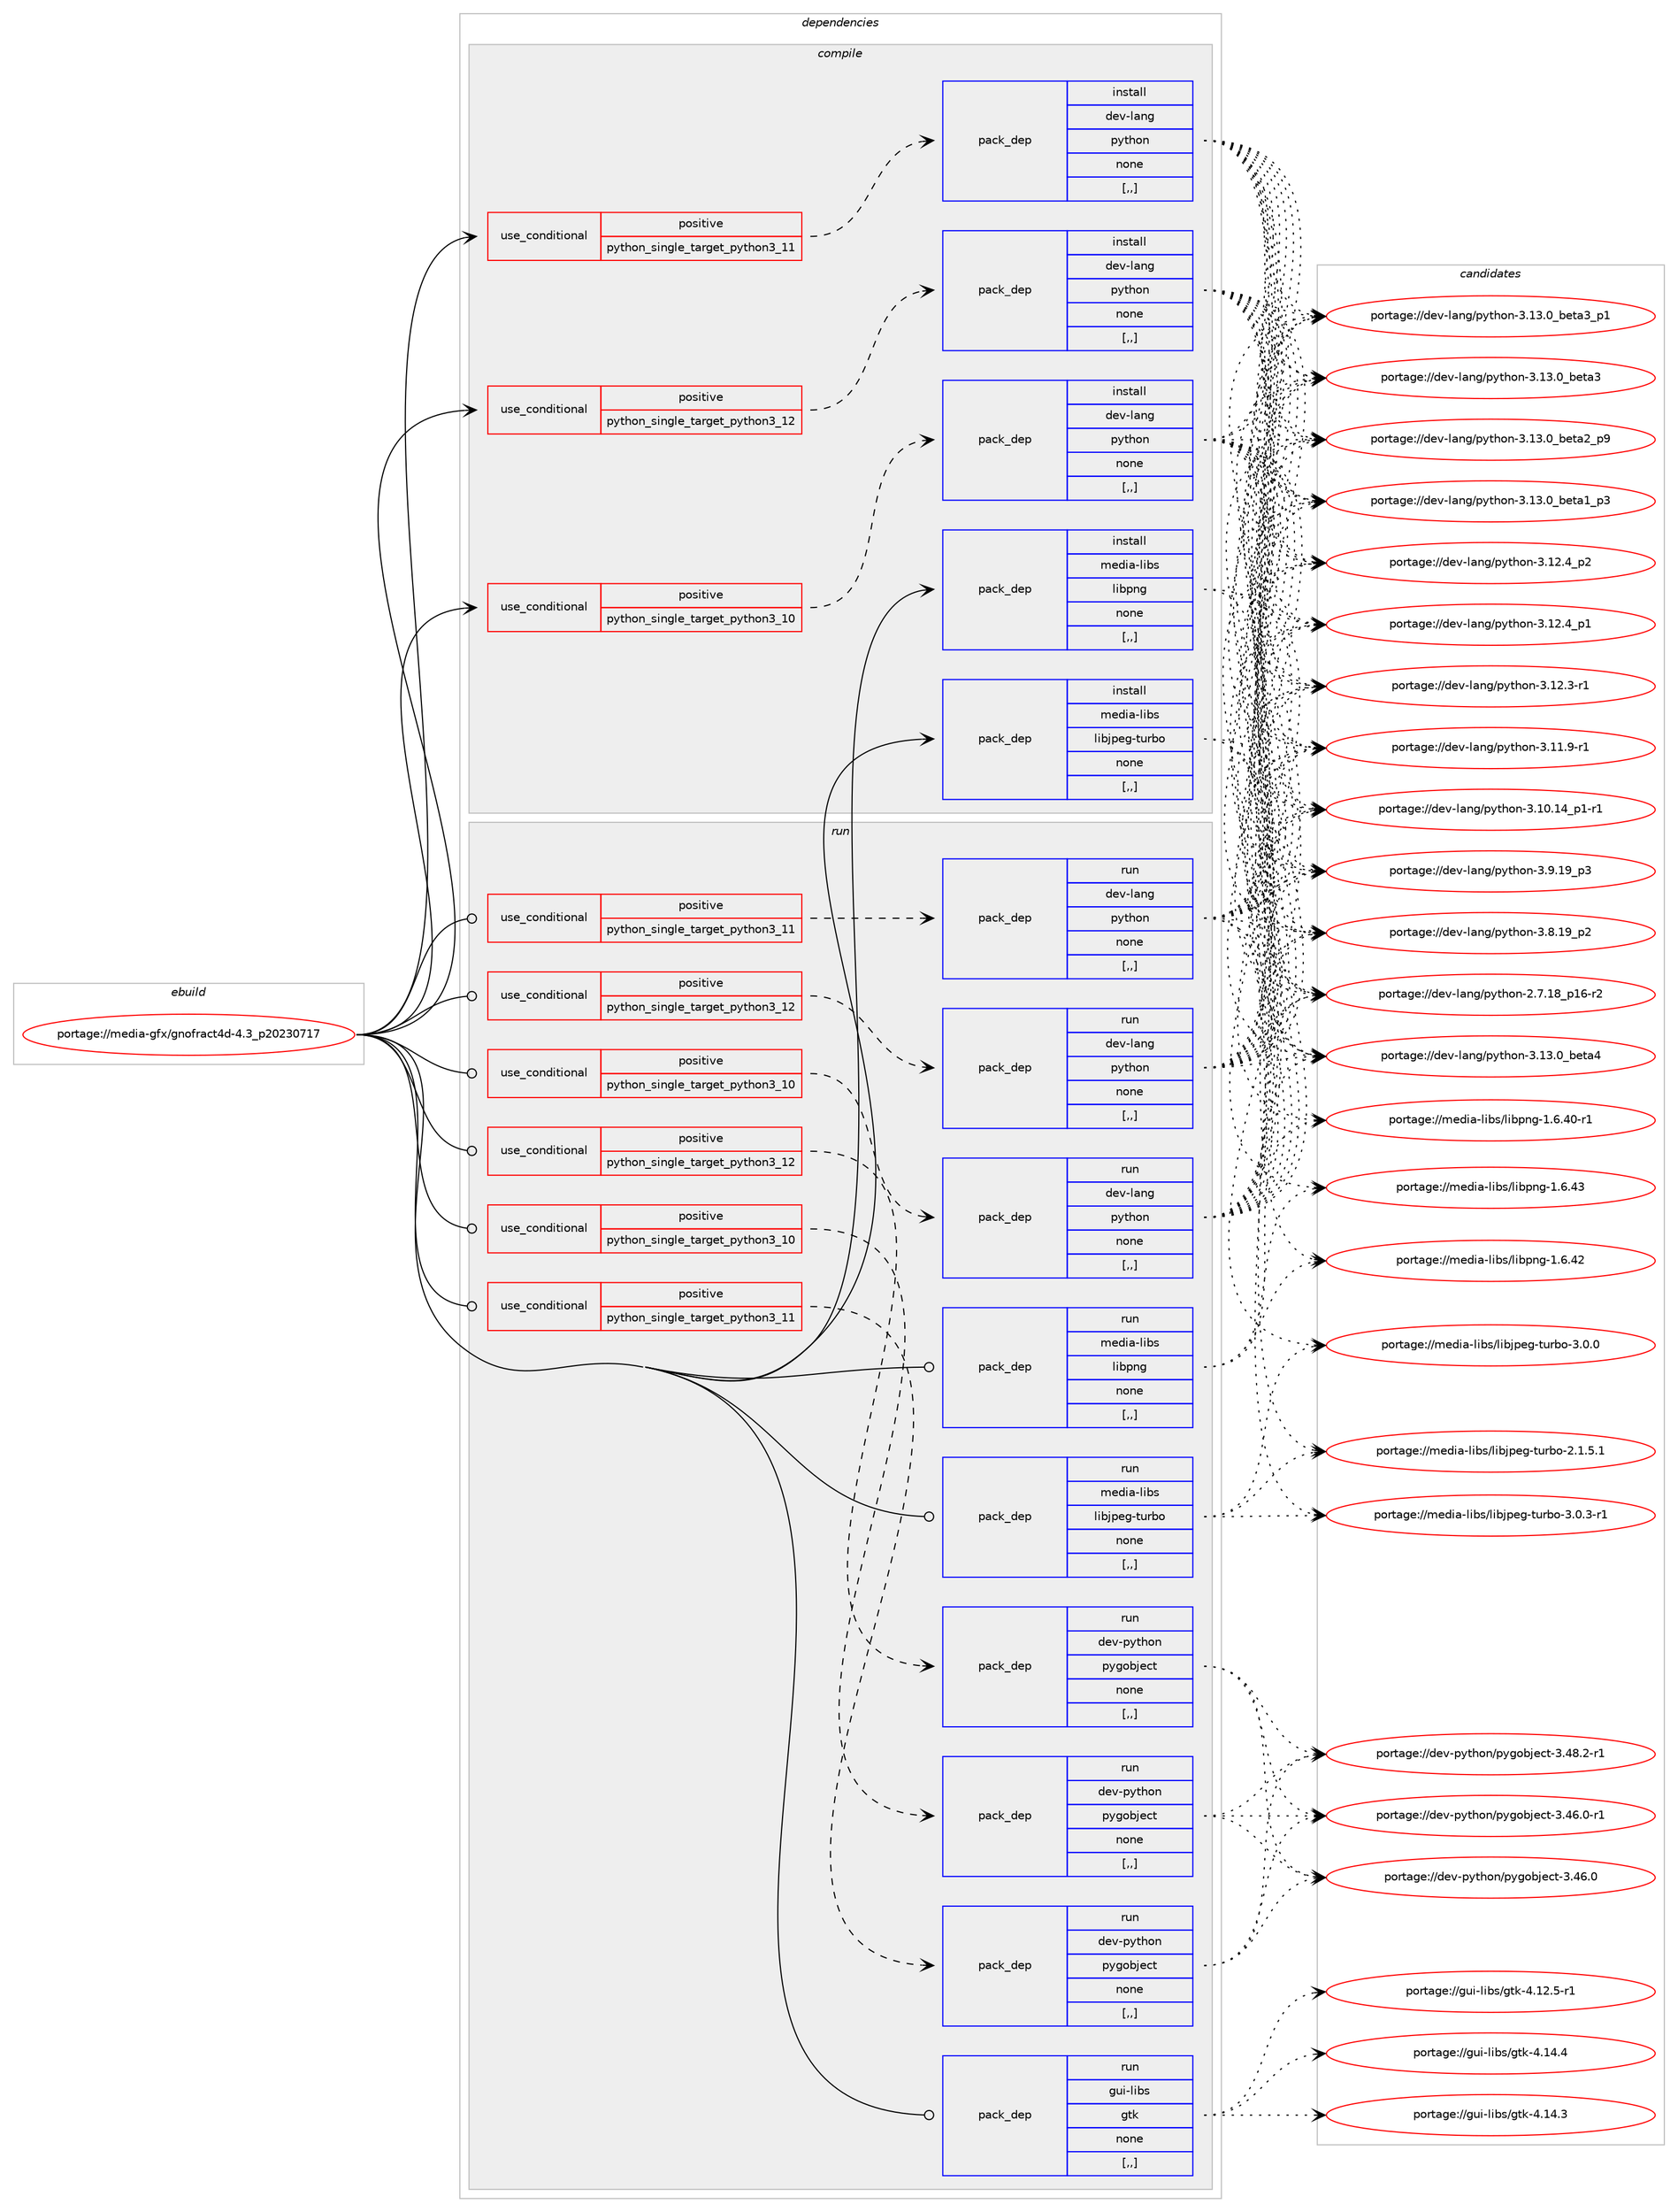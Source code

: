 digraph prolog {

# *************
# Graph options
# *************

newrank=true;
concentrate=true;
compound=true;
graph [rankdir=LR,fontname=Helvetica,fontsize=10,ranksep=1.5];#, ranksep=2.5, nodesep=0.2];
edge  [arrowhead=vee];
node  [fontname=Helvetica,fontsize=10];

# **********
# The ebuild
# **********

subgraph cluster_leftcol {
color=gray;
label=<<i>ebuild</i>>;
id [label="portage://media-gfx/gnofract4d-4.3_p20230717", color=red, width=4, href="../media-gfx/gnofract4d-4.3_p20230717.svg"];
}

# ****************
# The dependencies
# ****************

subgraph cluster_midcol {
color=gray;
label=<<i>dependencies</i>>;
subgraph cluster_compile {
fillcolor="#eeeeee";
style=filled;
label=<<i>compile</i>>;
subgraph cond72795 {
dependency289018 [label=<<TABLE BORDER="0" CELLBORDER="1" CELLSPACING="0" CELLPADDING="4"><TR><TD ROWSPAN="3" CELLPADDING="10">use_conditional</TD></TR><TR><TD>positive</TD></TR><TR><TD>python_single_target_python3_10</TD></TR></TABLE>>, shape=none, color=red];
subgraph pack213891 {
dependency289019 [label=<<TABLE BORDER="0" CELLBORDER="1" CELLSPACING="0" CELLPADDING="4" WIDTH="220"><TR><TD ROWSPAN="6" CELLPADDING="30">pack_dep</TD></TR><TR><TD WIDTH="110">install</TD></TR><TR><TD>dev-lang</TD></TR><TR><TD>python</TD></TR><TR><TD>none</TD></TR><TR><TD>[,,]</TD></TR></TABLE>>, shape=none, color=blue];
}
dependency289018:e -> dependency289019:w [weight=20,style="dashed",arrowhead="vee"];
}
id:e -> dependency289018:w [weight=20,style="solid",arrowhead="vee"];
subgraph cond72796 {
dependency289020 [label=<<TABLE BORDER="0" CELLBORDER="1" CELLSPACING="0" CELLPADDING="4"><TR><TD ROWSPAN="3" CELLPADDING="10">use_conditional</TD></TR><TR><TD>positive</TD></TR><TR><TD>python_single_target_python3_11</TD></TR></TABLE>>, shape=none, color=red];
subgraph pack213892 {
dependency289021 [label=<<TABLE BORDER="0" CELLBORDER="1" CELLSPACING="0" CELLPADDING="4" WIDTH="220"><TR><TD ROWSPAN="6" CELLPADDING="30">pack_dep</TD></TR><TR><TD WIDTH="110">install</TD></TR><TR><TD>dev-lang</TD></TR><TR><TD>python</TD></TR><TR><TD>none</TD></TR><TR><TD>[,,]</TD></TR></TABLE>>, shape=none, color=blue];
}
dependency289020:e -> dependency289021:w [weight=20,style="dashed",arrowhead="vee"];
}
id:e -> dependency289020:w [weight=20,style="solid",arrowhead="vee"];
subgraph cond72797 {
dependency289022 [label=<<TABLE BORDER="0" CELLBORDER="1" CELLSPACING="0" CELLPADDING="4"><TR><TD ROWSPAN="3" CELLPADDING="10">use_conditional</TD></TR><TR><TD>positive</TD></TR><TR><TD>python_single_target_python3_12</TD></TR></TABLE>>, shape=none, color=red];
subgraph pack213893 {
dependency289023 [label=<<TABLE BORDER="0" CELLBORDER="1" CELLSPACING="0" CELLPADDING="4" WIDTH="220"><TR><TD ROWSPAN="6" CELLPADDING="30">pack_dep</TD></TR><TR><TD WIDTH="110">install</TD></TR><TR><TD>dev-lang</TD></TR><TR><TD>python</TD></TR><TR><TD>none</TD></TR><TR><TD>[,,]</TD></TR></TABLE>>, shape=none, color=blue];
}
dependency289022:e -> dependency289023:w [weight=20,style="dashed",arrowhead="vee"];
}
id:e -> dependency289022:w [weight=20,style="solid",arrowhead="vee"];
subgraph pack213894 {
dependency289024 [label=<<TABLE BORDER="0" CELLBORDER="1" CELLSPACING="0" CELLPADDING="4" WIDTH="220"><TR><TD ROWSPAN="6" CELLPADDING="30">pack_dep</TD></TR><TR><TD WIDTH="110">install</TD></TR><TR><TD>media-libs</TD></TR><TR><TD>libjpeg-turbo</TD></TR><TR><TD>none</TD></TR><TR><TD>[,,]</TD></TR></TABLE>>, shape=none, color=blue];
}
id:e -> dependency289024:w [weight=20,style="solid",arrowhead="vee"];
subgraph pack213895 {
dependency289025 [label=<<TABLE BORDER="0" CELLBORDER="1" CELLSPACING="0" CELLPADDING="4" WIDTH="220"><TR><TD ROWSPAN="6" CELLPADDING="30">pack_dep</TD></TR><TR><TD WIDTH="110">install</TD></TR><TR><TD>media-libs</TD></TR><TR><TD>libpng</TD></TR><TR><TD>none</TD></TR><TR><TD>[,,]</TD></TR></TABLE>>, shape=none, color=blue];
}
id:e -> dependency289025:w [weight=20,style="solid",arrowhead="vee"];
}
subgraph cluster_compileandrun {
fillcolor="#eeeeee";
style=filled;
label=<<i>compile and run</i>>;
}
subgraph cluster_run {
fillcolor="#eeeeee";
style=filled;
label=<<i>run</i>>;
subgraph cond72798 {
dependency289026 [label=<<TABLE BORDER="0" CELLBORDER="1" CELLSPACING="0" CELLPADDING="4"><TR><TD ROWSPAN="3" CELLPADDING="10">use_conditional</TD></TR><TR><TD>positive</TD></TR><TR><TD>python_single_target_python3_10</TD></TR></TABLE>>, shape=none, color=red];
subgraph pack213896 {
dependency289027 [label=<<TABLE BORDER="0" CELLBORDER="1" CELLSPACING="0" CELLPADDING="4" WIDTH="220"><TR><TD ROWSPAN="6" CELLPADDING="30">pack_dep</TD></TR><TR><TD WIDTH="110">run</TD></TR><TR><TD>dev-lang</TD></TR><TR><TD>python</TD></TR><TR><TD>none</TD></TR><TR><TD>[,,]</TD></TR></TABLE>>, shape=none, color=blue];
}
dependency289026:e -> dependency289027:w [weight=20,style="dashed",arrowhead="vee"];
}
id:e -> dependency289026:w [weight=20,style="solid",arrowhead="odot"];
subgraph cond72799 {
dependency289028 [label=<<TABLE BORDER="0" CELLBORDER="1" CELLSPACING="0" CELLPADDING="4"><TR><TD ROWSPAN="3" CELLPADDING="10">use_conditional</TD></TR><TR><TD>positive</TD></TR><TR><TD>python_single_target_python3_10</TD></TR></TABLE>>, shape=none, color=red];
subgraph pack213897 {
dependency289029 [label=<<TABLE BORDER="0" CELLBORDER="1" CELLSPACING="0" CELLPADDING="4" WIDTH="220"><TR><TD ROWSPAN="6" CELLPADDING="30">pack_dep</TD></TR><TR><TD WIDTH="110">run</TD></TR><TR><TD>dev-python</TD></TR><TR><TD>pygobject</TD></TR><TR><TD>none</TD></TR><TR><TD>[,,]</TD></TR></TABLE>>, shape=none, color=blue];
}
dependency289028:e -> dependency289029:w [weight=20,style="dashed",arrowhead="vee"];
}
id:e -> dependency289028:w [weight=20,style="solid",arrowhead="odot"];
subgraph cond72800 {
dependency289030 [label=<<TABLE BORDER="0" CELLBORDER="1" CELLSPACING="0" CELLPADDING="4"><TR><TD ROWSPAN="3" CELLPADDING="10">use_conditional</TD></TR><TR><TD>positive</TD></TR><TR><TD>python_single_target_python3_11</TD></TR></TABLE>>, shape=none, color=red];
subgraph pack213898 {
dependency289031 [label=<<TABLE BORDER="0" CELLBORDER="1" CELLSPACING="0" CELLPADDING="4" WIDTH="220"><TR><TD ROWSPAN="6" CELLPADDING="30">pack_dep</TD></TR><TR><TD WIDTH="110">run</TD></TR><TR><TD>dev-lang</TD></TR><TR><TD>python</TD></TR><TR><TD>none</TD></TR><TR><TD>[,,]</TD></TR></TABLE>>, shape=none, color=blue];
}
dependency289030:e -> dependency289031:w [weight=20,style="dashed",arrowhead="vee"];
}
id:e -> dependency289030:w [weight=20,style="solid",arrowhead="odot"];
subgraph cond72801 {
dependency289032 [label=<<TABLE BORDER="0" CELLBORDER="1" CELLSPACING="0" CELLPADDING="4"><TR><TD ROWSPAN="3" CELLPADDING="10">use_conditional</TD></TR><TR><TD>positive</TD></TR><TR><TD>python_single_target_python3_11</TD></TR></TABLE>>, shape=none, color=red];
subgraph pack213899 {
dependency289033 [label=<<TABLE BORDER="0" CELLBORDER="1" CELLSPACING="0" CELLPADDING="4" WIDTH="220"><TR><TD ROWSPAN="6" CELLPADDING="30">pack_dep</TD></TR><TR><TD WIDTH="110">run</TD></TR><TR><TD>dev-python</TD></TR><TR><TD>pygobject</TD></TR><TR><TD>none</TD></TR><TR><TD>[,,]</TD></TR></TABLE>>, shape=none, color=blue];
}
dependency289032:e -> dependency289033:w [weight=20,style="dashed",arrowhead="vee"];
}
id:e -> dependency289032:w [weight=20,style="solid",arrowhead="odot"];
subgraph cond72802 {
dependency289034 [label=<<TABLE BORDER="0" CELLBORDER="1" CELLSPACING="0" CELLPADDING="4"><TR><TD ROWSPAN="3" CELLPADDING="10">use_conditional</TD></TR><TR><TD>positive</TD></TR><TR><TD>python_single_target_python3_12</TD></TR></TABLE>>, shape=none, color=red];
subgraph pack213900 {
dependency289035 [label=<<TABLE BORDER="0" CELLBORDER="1" CELLSPACING="0" CELLPADDING="4" WIDTH="220"><TR><TD ROWSPAN="6" CELLPADDING="30">pack_dep</TD></TR><TR><TD WIDTH="110">run</TD></TR><TR><TD>dev-lang</TD></TR><TR><TD>python</TD></TR><TR><TD>none</TD></TR><TR><TD>[,,]</TD></TR></TABLE>>, shape=none, color=blue];
}
dependency289034:e -> dependency289035:w [weight=20,style="dashed",arrowhead="vee"];
}
id:e -> dependency289034:w [weight=20,style="solid",arrowhead="odot"];
subgraph cond72803 {
dependency289036 [label=<<TABLE BORDER="0" CELLBORDER="1" CELLSPACING="0" CELLPADDING="4"><TR><TD ROWSPAN="3" CELLPADDING="10">use_conditional</TD></TR><TR><TD>positive</TD></TR><TR><TD>python_single_target_python3_12</TD></TR></TABLE>>, shape=none, color=red];
subgraph pack213901 {
dependency289037 [label=<<TABLE BORDER="0" CELLBORDER="1" CELLSPACING="0" CELLPADDING="4" WIDTH="220"><TR><TD ROWSPAN="6" CELLPADDING="30">pack_dep</TD></TR><TR><TD WIDTH="110">run</TD></TR><TR><TD>dev-python</TD></TR><TR><TD>pygobject</TD></TR><TR><TD>none</TD></TR><TR><TD>[,,]</TD></TR></TABLE>>, shape=none, color=blue];
}
dependency289036:e -> dependency289037:w [weight=20,style="dashed",arrowhead="vee"];
}
id:e -> dependency289036:w [weight=20,style="solid",arrowhead="odot"];
subgraph pack213902 {
dependency289038 [label=<<TABLE BORDER="0" CELLBORDER="1" CELLSPACING="0" CELLPADDING="4" WIDTH="220"><TR><TD ROWSPAN="6" CELLPADDING="30">pack_dep</TD></TR><TR><TD WIDTH="110">run</TD></TR><TR><TD>gui-libs</TD></TR><TR><TD>gtk</TD></TR><TR><TD>none</TD></TR><TR><TD>[,,]</TD></TR></TABLE>>, shape=none, color=blue];
}
id:e -> dependency289038:w [weight=20,style="solid",arrowhead="odot"];
subgraph pack213903 {
dependency289039 [label=<<TABLE BORDER="0" CELLBORDER="1" CELLSPACING="0" CELLPADDING="4" WIDTH="220"><TR><TD ROWSPAN="6" CELLPADDING="30">pack_dep</TD></TR><TR><TD WIDTH="110">run</TD></TR><TR><TD>media-libs</TD></TR><TR><TD>libjpeg-turbo</TD></TR><TR><TD>none</TD></TR><TR><TD>[,,]</TD></TR></TABLE>>, shape=none, color=blue];
}
id:e -> dependency289039:w [weight=20,style="solid",arrowhead="odot"];
subgraph pack213904 {
dependency289040 [label=<<TABLE BORDER="0" CELLBORDER="1" CELLSPACING="0" CELLPADDING="4" WIDTH="220"><TR><TD ROWSPAN="6" CELLPADDING="30">pack_dep</TD></TR><TR><TD WIDTH="110">run</TD></TR><TR><TD>media-libs</TD></TR><TR><TD>libpng</TD></TR><TR><TD>none</TD></TR><TR><TD>[,,]</TD></TR></TABLE>>, shape=none, color=blue];
}
id:e -> dependency289040:w [weight=20,style="solid",arrowhead="odot"];
}
}

# **************
# The candidates
# **************

subgraph cluster_choices {
rank=same;
color=gray;
label=<<i>candidates</i>>;

subgraph choice213891 {
color=black;
nodesep=1;
choice1001011184510897110103471121211161041111104551464951464895981011169752 [label="portage://dev-lang/python-3.13.0_beta4", color=red, width=4,href="../dev-lang/python-3.13.0_beta4.svg"];
choice10010111845108971101034711212111610411111045514649514648959810111697519511249 [label="portage://dev-lang/python-3.13.0_beta3_p1", color=red, width=4,href="../dev-lang/python-3.13.0_beta3_p1.svg"];
choice1001011184510897110103471121211161041111104551464951464895981011169751 [label="portage://dev-lang/python-3.13.0_beta3", color=red, width=4,href="../dev-lang/python-3.13.0_beta3.svg"];
choice10010111845108971101034711212111610411111045514649514648959810111697509511257 [label="portage://dev-lang/python-3.13.0_beta2_p9", color=red, width=4,href="../dev-lang/python-3.13.0_beta2_p9.svg"];
choice10010111845108971101034711212111610411111045514649514648959810111697499511251 [label="portage://dev-lang/python-3.13.0_beta1_p3", color=red, width=4,href="../dev-lang/python-3.13.0_beta1_p3.svg"];
choice100101118451089711010347112121116104111110455146495046529511250 [label="portage://dev-lang/python-3.12.4_p2", color=red, width=4,href="../dev-lang/python-3.12.4_p2.svg"];
choice100101118451089711010347112121116104111110455146495046529511249 [label="portage://dev-lang/python-3.12.4_p1", color=red, width=4,href="../dev-lang/python-3.12.4_p1.svg"];
choice100101118451089711010347112121116104111110455146495046514511449 [label="portage://dev-lang/python-3.12.3-r1", color=red, width=4,href="../dev-lang/python-3.12.3-r1.svg"];
choice100101118451089711010347112121116104111110455146494946574511449 [label="portage://dev-lang/python-3.11.9-r1", color=red, width=4,href="../dev-lang/python-3.11.9-r1.svg"];
choice100101118451089711010347112121116104111110455146494846495295112494511449 [label="portage://dev-lang/python-3.10.14_p1-r1", color=red, width=4,href="../dev-lang/python-3.10.14_p1-r1.svg"];
choice100101118451089711010347112121116104111110455146574649579511251 [label="portage://dev-lang/python-3.9.19_p3", color=red, width=4,href="../dev-lang/python-3.9.19_p3.svg"];
choice100101118451089711010347112121116104111110455146564649579511250 [label="portage://dev-lang/python-3.8.19_p2", color=red, width=4,href="../dev-lang/python-3.8.19_p2.svg"];
choice100101118451089711010347112121116104111110455046554649569511249544511450 [label="portage://dev-lang/python-2.7.18_p16-r2", color=red, width=4,href="../dev-lang/python-2.7.18_p16-r2.svg"];
dependency289019:e -> choice1001011184510897110103471121211161041111104551464951464895981011169752:w [style=dotted,weight="100"];
dependency289019:e -> choice10010111845108971101034711212111610411111045514649514648959810111697519511249:w [style=dotted,weight="100"];
dependency289019:e -> choice1001011184510897110103471121211161041111104551464951464895981011169751:w [style=dotted,weight="100"];
dependency289019:e -> choice10010111845108971101034711212111610411111045514649514648959810111697509511257:w [style=dotted,weight="100"];
dependency289019:e -> choice10010111845108971101034711212111610411111045514649514648959810111697499511251:w [style=dotted,weight="100"];
dependency289019:e -> choice100101118451089711010347112121116104111110455146495046529511250:w [style=dotted,weight="100"];
dependency289019:e -> choice100101118451089711010347112121116104111110455146495046529511249:w [style=dotted,weight="100"];
dependency289019:e -> choice100101118451089711010347112121116104111110455146495046514511449:w [style=dotted,weight="100"];
dependency289019:e -> choice100101118451089711010347112121116104111110455146494946574511449:w [style=dotted,weight="100"];
dependency289019:e -> choice100101118451089711010347112121116104111110455146494846495295112494511449:w [style=dotted,weight="100"];
dependency289019:e -> choice100101118451089711010347112121116104111110455146574649579511251:w [style=dotted,weight="100"];
dependency289019:e -> choice100101118451089711010347112121116104111110455146564649579511250:w [style=dotted,weight="100"];
dependency289019:e -> choice100101118451089711010347112121116104111110455046554649569511249544511450:w [style=dotted,weight="100"];
}
subgraph choice213892 {
color=black;
nodesep=1;
choice1001011184510897110103471121211161041111104551464951464895981011169752 [label="portage://dev-lang/python-3.13.0_beta4", color=red, width=4,href="../dev-lang/python-3.13.0_beta4.svg"];
choice10010111845108971101034711212111610411111045514649514648959810111697519511249 [label="portage://dev-lang/python-3.13.0_beta3_p1", color=red, width=4,href="../dev-lang/python-3.13.0_beta3_p1.svg"];
choice1001011184510897110103471121211161041111104551464951464895981011169751 [label="portage://dev-lang/python-3.13.0_beta3", color=red, width=4,href="../dev-lang/python-3.13.0_beta3.svg"];
choice10010111845108971101034711212111610411111045514649514648959810111697509511257 [label="portage://dev-lang/python-3.13.0_beta2_p9", color=red, width=4,href="../dev-lang/python-3.13.0_beta2_p9.svg"];
choice10010111845108971101034711212111610411111045514649514648959810111697499511251 [label="portage://dev-lang/python-3.13.0_beta1_p3", color=red, width=4,href="../dev-lang/python-3.13.0_beta1_p3.svg"];
choice100101118451089711010347112121116104111110455146495046529511250 [label="portage://dev-lang/python-3.12.4_p2", color=red, width=4,href="../dev-lang/python-3.12.4_p2.svg"];
choice100101118451089711010347112121116104111110455146495046529511249 [label="portage://dev-lang/python-3.12.4_p1", color=red, width=4,href="../dev-lang/python-3.12.4_p1.svg"];
choice100101118451089711010347112121116104111110455146495046514511449 [label="portage://dev-lang/python-3.12.3-r1", color=red, width=4,href="../dev-lang/python-3.12.3-r1.svg"];
choice100101118451089711010347112121116104111110455146494946574511449 [label="portage://dev-lang/python-3.11.9-r1", color=red, width=4,href="../dev-lang/python-3.11.9-r1.svg"];
choice100101118451089711010347112121116104111110455146494846495295112494511449 [label="portage://dev-lang/python-3.10.14_p1-r1", color=red, width=4,href="../dev-lang/python-3.10.14_p1-r1.svg"];
choice100101118451089711010347112121116104111110455146574649579511251 [label="portage://dev-lang/python-3.9.19_p3", color=red, width=4,href="../dev-lang/python-3.9.19_p3.svg"];
choice100101118451089711010347112121116104111110455146564649579511250 [label="portage://dev-lang/python-3.8.19_p2", color=red, width=4,href="../dev-lang/python-3.8.19_p2.svg"];
choice100101118451089711010347112121116104111110455046554649569511249544511450 [label="portage://dev-lang/python-2.7.18_p16-r2", color=red, width=4,href="../dev-lang/python-2.7.18_p16-r2.svg"];
dependency289021:e -> choice1001011184510897110103471121211161041111104551464951464895981011169752:w [style=dotted,weight="100"];
dependency289021:e -> choice10010111845108971101034711212111610411111045514649514648959810111697519511249:w [style=dotted,weight="100"];
dependency289021:e -> choice1001011184510897110103471121211161041111104551464951464895981011169751:w [style=dotted,weight="100"];
dependency289021:e -> choice10010111845108971101034711212111610411111045514649514648959810111697509511257:w [style=dotted,weight="100"];
dependency289021:e -> choice10010111845108971101034711212111610411111045514649514648959810111697499511251:w [style=dotted,weight="100"];
dependency289021:e -> choice100101118451089711010347112121116104111110455146495046529511250:w [style=dotted,weight="100"];
dependency289021:e -> choice100101118451089711010347112121116104111110455146495046529511249:w [style=dotted,weight="100"];
dependency289021:e -> choice100101118451089711010347112121116104111110455146495046514511449:w [style=dotted,weight="100"];
dependency289021:e -> choice100101118451089711010347112121116104111110455146494946574511449:w [style=dotted,weight="100"];
dependency289021:e -> choice100101118451089711010347112121116104111110455146494846495295112494511449:w [style=dotted,weight="100"];
dependency289021:e -> choice100101118451089711010347112121116104111110455146574649579511251:w [style=dotted,weight="100"];
dependency289021:e -> choice100101118451089711010347112121116104111110455146564649579511250:w [style=dotted,weight="100"];
dependency289021:e -> choice100101118451089711010347112121116104111110455046554649569511249544511450:w [style=dotted,weight="100"];
}
subgraph choice213893 {
color=black;
nodesep=1;
choice1001011184510897110103471121211161041111104551464951464895981011169752 [label="portage://dev-lang/python-3.13.0_beta4", color=red, width=4,href="../dev-lang/python-3.13.0_beta4.svg"];
choice10010111845108971101034711212111610411111045514649514648959810111697519511249 [label="portage://dev-lang/python-3.13.0_beta3_p1", color=red, width=4,href="../dev-lang/python-3.13.0_beta3_p1.svg"];
choice1001011184510897110103471121211161041111104551464951464895981011169751 [label="portage://dev-lang/python-3.13.0_beta3", color=red, width=4,href="../dev-lang/python-3.13.0_beta3.svg"];
choice10010111845108971101034711212111610411111045514649514648959810111697509511257 [label="portage://dev-lang/python-3.13.0_beta2_p9", color=red, width=4,href="../dev-lang/python-3.13.0_beta2_p9.svg"];
choice10010111845108971101034711212111610411111045514649514648959810111697499511251 [label="portage://dev-lang/python-3.13.0_beta1_p3", color=red, width=4,href="../dev-lang/python-3.13.0_beta1_p3.svg"];
choice100101118451089711010347112121116104111110455146495046529511250 [label="portage://dev-lang/python-3.12.4_p2", color=red, width=4,href="../dev-lang/python-3.12.4_p2.svg"];
choice100101118451089711010347112121116104111110455146495046529511249 [label="portage://dev-lang/python-3.12.4_p1", color=red, width=4,href="../dev-lang/python-3.12.4_p1.svg"];
choice100101118451089711010347112121116104111110455146495046514511449 [label="portage://dev-lang/python-3.12.3-r1", color=red, width=4,href="../dev-lang/python-3.12.3-r1.svg"];
choice100101118451089711010347112121116104111110455146494946574511449 [label="portage://dev-lang/python-3.11.9-r1", color=red, width=4,href="../dev-lang/python-3.11.9-r1.svg"];
choice100101118451089711010347112121116104111110455146494846495295112494511449 [label="portage://dev-lang/python-3.10.14_p1-r1", color=red, width=4,href="../dev-lang/python-3.10.14_p1-r1.svg"];
choice100101118451089711010347112121116104111110455146574649579511251 [label="portage://dev-lang/python-3.9.19_p3", color=red, width=4,href="../dev-lang/python-3.9.19_p3.svg"];
choice100101118451089711010347112121116104111110455146564649579511250 [label="portage://dev-lang/python-3.8.19_p2", color=red, width=4,href="../dev-lang/python-3.8.19_p2.svg"];
choice100101118451089711010347112121116104111110455046554649569511249544511450 [label="portage://dev-lang/python-2.7.18_p16-r2", color=red, width=4,href="../dev-lang/python-2.7.18_p16-r2.svg"];
dependency289023:e -> choice1001011184510897110103471121211161041111104551464951464895981011169752:w [style=dotted,weight="100"];
dependency289023:e -> choice10010111845108971101034711212111610411111045514649514648959810111697519511249:w [style=dotted,weight="100"];
dependency289023:e -> choice1001011184510897110103471121211161041111104551464951464895981011169751:w [style=dotted,weight="100"];
dependency289023:e -> choice10010111845108971101034711212111610411111045514649514648959810111697509511257:w [style=dotted,weight="100"];
dependency289023:e -> choice10010111845108971101034711212111610411111045514649514648959810111697499511251:w [style=dotted,weight="100"];
dependency289023:e -> choice100101118451089711010347112121116104111110455146495046529511250:w [style=dotted,weight="100"];
dependency289023:e -> choice100101118451089711010347112121116104111110455146495046529511249:w [style=dotted,weight="100"];
dependency289023:e -> choice100101118451089711010347112121116104111110455146495046514511449:w [style=dotted,weight="100"];
dependency289023:e -> choice100101118451089711010347112121116104111110455146494946574511449:w [style=dotted,weight="100"];
dependency289023:e -> choice100101118451089711010347112121116104111110455146494846495295112494511449:w [style=dotted,weight="100"];
dependency289023:e -> choice100101118451089711010347112121116104111110455146574649579511251:w [style=dotted,weight="100"];
dependency289023:e -> choice100101118451089711010347112121116104111110455146564649579511250:w [style=dotted,weight="100"];
dependency289023:e -> choice100101118451089711010347112121116104111110455046554649569511249544511450:w [style=dotted,weight="100"];
}
subgraph choice213894 {
color=black;
nodesep=1;
choice109101100105974510810598115471081059810611210110345116117114981114551464846514511449 [label="portage://media-libs/libjpeg-turbo-3.0.3-r1", color=red, width=4,href="../media-libs/libjpeg-turbo-3.0.3-r1.svg"];
choice10910110010597451081059811547108105981061121011034511611711498111455146484648 [label="portage://media-libs/libjpeg-turbo-3.0.0", color=red, width=4,href="../media-libs/libjpeg-turbo-3.0.0.svg"];
choice109101100105974510810598115471081059810611210110345116117114981114550464946534649 [label="portage://media-libs/libjpeg-turbo-2.1.5.1", color=red, width=4,href="../media-libs/libjpeg-turbo-2.1.5.1.svg"];
dependency289024:e -> choice109101100105974510810598115471081059810611210110345116117114981114551464846514511449:w [style=dotted,weight="100"];
dependency289024:e -> choice10910110010597451081059811547108105981061121011034511611711498111455146484648:w [style=dotted,weight="100"];
dependency289024:e -> choice109101100105974510810598115471081059810611210110345116117114981114550464946534649:w [style=dotted,weight="100"];
}
subgraph choice213895 {
color=black;
nodesep=1;
choice109101100105974510810598115471081059811211010345494654465251 [label="portage://media-libs/libpng-1.6.43", color=red, width=4,href="../media-libs/libpng-1.6.43.svg"];
choice109101100105974510810598115471081059811211010345494654465250 [label="portage://media-libs/libpng-1.6.42", color=red, width=4,href="../media-libs/libpng-1.6.42.svg"];
choice1091011001059745108105981154710810598112110103454946544652484511449 [label="portage://media-libs/libpng-1.6.40-r1", color=red, width=4,href="../media-libs/libpng-1.6.40-r1.svg"];
dependency289025:e -> choice109101100105974510810598115471081059811211010345494654465251:w [style=dotted,weight="100"];
dependency289025:e -> choice109101100105974510810598115471081059811211010345494654465250:w [style=dotted,weight="100"];
dependency289025:e -> choice1091011001059745108105981154710810598112110103454946544652484511449:w [style=dotted,weight="100"];
}
subgraph choice213896 {
color=black;
nodesep=1;
choice1001011184510897110103471121211161041111104551464951464895981011169752 [label="portage://dev-lang/python-3.13.0_beta4", color=red, width=4,href="../dev-lang/python-3.13.0_beta4.svg"];
choice10010111845108971101034711212111610411111045514649514648959810111697519511249 [label="portage://dev-lang/python-3.13.0_beta3_p1", color=red, width=4,href="../dev-lang/python-3.13.0_beta3_p1.svg"];
choice1001011184510897110103471121211161041111104551464951464895981011169751 [label="portage://dev-lang/python-3.13.0_beta3", color=red, width=4,href="../dev-lang/python-3.13.0_beta3.svg"];
choice10010111845108971101034711212111610411111045514649514648959810111697509511257 [label="portage://dev-lang/python-3.13.0_beta2_p9", color=red, width=4,href="../dev-lang/python-3.13.0_beta2_p9.svg"];
choice10010111845108971101034711212111610411111045514649514648959810111697499511251 [label="portage://dev-lang/python-3.13.0_beta1_p3", color=red, width=4,href="../dev-lang/python-3.13.0_beta1_p3.svg"];
choice100101118451089711010347112121116104111110455146495046529511250 [label="portage://dev-lang/python-3.12.4_p2", color=red, width=4,href="../dev-lang/python-3.12.4_p2.svg"];
choice100101118451089711010347112121116104111110455146495046529511249 [label="portage://dev-lang/python-3.12.4_p1", color=red, width=4,href="../dev-lang/python-3.12.4_p1.svg"];
choice100101118451089711010347112121116104111110455146495046514511449 [label="portage://dev-lang/python-3.12.3-r1", color=red, width=4,href="../dev-lang/python-3.12.3-r1.svg"];
choice100101118451089711010347112121116104111110455146494946574511449 [label="portage://dev-lang/python-3.11.9-r1", color=red, width=4,href="../dev-lang/python-3.11.9-r1.svg"];
choice100101118451089711010347112121116104111110455146494846495295112494511449 [label="portage://dev-lang/python-3.10.14_p1-r1", color=red, width=4,href="../dev-lang/python-3.10.14_p1-r1.svg"];
choice100101118451089711010347112121116104111110455146574649579511251 [label="portage://dev-lang/python-3.9.19_p3", color=red, width=4,href="../dev-lang/python-3.9.19_p3.svg"];
choice100101118451089711010347112121116104111110455146564649579511250 [label="portage://dev-lang/python-3.8.19_p2", color=red, width=4,href="../dev-lang/python-3.8.19_p2.svg"];
choice100101118451089711010347112121116104111110455046554649569511249544511450 [label="portage://dev-lang/python-2.7.18_p16-r2", color=red, width=4,href="../dev-lang/python-2.7.18_p16-r2.svg"];
dependency289027:e -> choice1001011184510897110103471121211161041111104551464951464895981011169752:w [style=dotted,weight="100"];
dependency289027:e -> choice10010111845108971101034711212111610411111045514649514648959810111697519511249:w [style=dotted,weight="100"];
dependency289027:e -> choice1001011184510897110103471121211161041111104551464951464895981011169751:w [style=dotted,weight="100"];
dependency289027:e -> choice10010111845108971101034711212111610411111045514649514648959810111697509511257:w [style=dotted,weight="100"];
dependency289027:e -> choice10010111845108971101034711212111610411111045514649514648959810111697499511251:w [style=dotted,weight="100"];
dependency289027:e -> choice100101118451089711010347112121116104111110455146495046529511250:w [style=dotted,weight="100"];
dependency289027:e -> choice100101118451089711010347112121116104111110455146495046529511249:w [style=dotted,weight="100"];
dependency289027:e -> choice100101118451089711010347112121116104111110455146495046514511449:w [style=dotted,weight="100"];
dependency289027:e -> choice100101118451089711010347112121116104111110455146494946574511449:w [style=dotted,weight="100"];
dependency289027:e -> choice100101118451089711010347112121116104111110455146494846495295112494511449:w [style=dotted,weight="100"];
dependency289027:e -> choice100101118451089711010347112121116104111110455146574649579511251:w [style=dotted,weight="100"];
dependency289027:e -> choice100101118451089711010347112121116104111110455146564649579511250:w [style=dotted,weight="100"];
dependency289027:e -> choice100101118451089711010347112121116104111110455046554649569511249544511450:w [style=dotted,weight="100"];
}
subgraph choice213897 {
color=black;
nodesep=1;
choice10010111845112121116104111110471121211031119810610199116455146525646504511449 [label="portage://dev-python/pygobject-3.48.2-r1", color=red, width=4,href="../dev-python/pygobject-3.48.2-r1.svg"];
choice10010111845112121116104111110471121211031119810610199116455146525446484511449 [label="portage://dev-python/pygobject-3.46.0-r1", color=red, width=4,href="../dev-python/pygobject-3.46.0-r1.svg"];
choice1001011184511212111610411111047112121103111981061019911645514652544648 [label="portage://dev-python/pygobject-3.46.0", color=red, width=4,href="../dev-python/pygobject-3.46.0.svg"];
dependency289029:e -> choice10010111845112121116104111110471121211031119810610199116455146525646504511449:w [style=dotted,weight="100"];
dependency289029:e -> choice10010111845112121116104111110471121211031119810610199116455146525446484511449:w [style=dotted,weight="100"];
dependency289029:e -> choice1001011184511212111610411111047112121103111981061019911645514652544648:w [style=dotted,weight="100"];
}
subgraph choice213898 {
color=black;
nodesep=1;
choice1001011184510897110103471121211161041111104551464951464895981011169752 [label="portage://dev-lang/python-3.13.0_beta4", color=red, width=4,href="../dev-lang/python-3.13.0_beta4.svg"];
choice10010111845108971101034711212111610411111045514649514648959810111697519511249 [label="portage://dev-lang/python-3.13.0_beta3_p1", color=red, width=4,href="../dev-lang/python-3.13.0_beta3_p1.svg"];
choice1001011184510897110103471121211161041111104551464951464895981011169751 [label="portage://dev-lang/python-3.13.0_beta3", color=red, width=4,href="../dev-lang/python-3.13.0_beta3.svg"];
choice10010111845108971101034711212111610411111045514649514648959810111697509511257 [label="portage://dev-lang/python-3.13.0_beta2_p9", color=red, width=4,href="../dev-lang/python-3.13.0_beta2_p9.svg"];
choice10010111845108971101034711212111610411111045514649514648959810111697499511251 [label="portage://dev-lang/python-3.13.0_beta1_p3", color=red, width=4,href="../dev-lang/python-3.13.0_beta1_p3.svg"];
choice100101118451089711010347112121116104111110455146495046529511250 [label="portage://dev-lang/python-3.12.4_p2", color=red, width=4,href="../dev-lang/python-3.12.4_p2.svg"];
choice100101118451089711010347112121116104111110455146495046529511249 [label="portage://dev-lang/python-3.12.4_p1", color=red, width=4,href="../dev-lang/python-3.12.4_p1.svg"];
choice100101118451089711010347112121116104111110455146495046514511449 [label="portage://dev-lang/python-3.12.3-r1", color=red, width=4,href="../dev-lang/python-3.12.3-r1.svg"];
choice100101118451089711010347112121116104111110455146494946574511449 [label="portage://dev-lang/python-3.11.9-r1", color=red, width=4,href="../dev-lang/python-3.11.9-r1.svg"];
choice100101118451089711010347112121116104111110455146494846495295112494511449 [label="portage://dev-lang/python-3.10.14_p1-r1", color=red, width=4,href="../dev-lang/python-3.10.14_p1-r1.svg"];
choice100101118451089711010347112121116104111110455146574649579511251 [label="portage://dev-lang/python-3.9.19_p3", color=red, width=4,href="../dev-lang/python-3.9.19_p3.svg"];
choice100101118451089711010347112121116104111110455146564649579511250 [label="portage://dev-lang/python-3.8.19_p2", color=red, width=4,href="../dev-lang/python-3.8.19_p2.svg"];
choice100101118451089711010347112121116104111110455046554649569511249544511450 [label="portage://dev-lang/python-2.7.18_p16-r2", color=red, width=4,href="../dev-lang/python-2.7.18_p16-r2.svg"];
dependency289031:e -> choice1001011184510897110103471121211161041111104551464951464895981011169752:w [style=dotted,weight="100"];
dependency289031:e -> choice10010111845108971101034711212111610411111045514649514648959810111697519511249:w [style=dotted,weight="100"];
dependency289031:e -> choice1001011184510897110103471121211161041111104551464951464895981011169751:w [style=dotted,weight="100"];
dependency289031:e -> choice10010111845108971101034711212111610411111045514649514648959810111697509511257:w [style=dotted,weight="100"];
dependency289031:e -> choice10010111845108971101034711212111610411111045514649514648959810111697499511251:w [style=dotted,weight="100"];
dependency289031:e -> choice100101118451089711010347112121116104111110455146495046529511250:w [style=dotted,weight="100"];
dependency289031:e -> choice100101118451089711010347112121116104111110455146495046529511249:w [style=dotted,weight="100"];
dependency289031:e -> choice100101118451089711010347112121116104111110455146495046514511449:w [style=dotted,weight="100"];
dependency289031:e -> choice100101118451089711010347112121116104111110455146494946574511449:w [style=dotted,weight="100"];
dependency289031:e -> choice100101118451089711010347112121116104111110455146494846495295112494511449:w [style=dotted,weight="100"];
dependency289031:e -> choice100101118451089711010347112121116104111110455146574649579511251:w [style=dotted,weight="100"];
dependency289031:e -> choice100101118451089711010347112121116104111110455146564649579511250:w [style=dotted,weight="100"];
dependency289031:e -> choice100101118451089711010347112121116104111110455046554649569511249544511450:w [style=dotted,weight="100"];
}
subgraph choice213899 {
color=black;
nodesep=1;
choice10010111845112121116104111110471121211031119810610199116455146525646504511449 [label="portage://dev-python/pygobject-3.48.2-r1", color=red, width=4,href="../dev-python/pygobject-3.48.2-r1.svg"];
choice10010111845112121116104111110471121211031119810610199116455146525446484511449 [label="portage://dev-python/pygobject-3.46.0-r1", color=red, width=4,href="../dev-python/pygobject-3.46.0-r1.svg"];
choice1001011184511212111610411111047112121103111981061019911645514652544648 [label="portage://dev-python/pygobject-3.46.0", color=red, width=4,href="../dev-python/pygobject-3.46.0.svg"];
dependency289033:e -> choice10010111845112121116104111110471121211031119810610199116455146525646504511449:w [style=dotted,weight="100"];
dependency289033:e -> choice10010111845112121116104111110471121211031119810610199116455146525446484511449:w [style=dotted,weight="100"];
dependency289033:e -> choice1001011184511212111610411111047112121103111981061019911645514652544648:w [style=dotted,weight="100"];
}
subgraph choice213900 {
color=black;
nodesep=1;
choice1001011184510897110103471121211161041111104551464951464895981011169752 [label="portage://dev-lang/python-3.13.0_beta4", color=red, width=4,href="../dev-lang/python-3.13.0_beta4.svg"];
choice10010111845108971101034711212111610411111045514649514648959810111697519511249 [label="portage://dev-lang/python-3.13.0_beta3_p1", color=red, width=4,href="../dev-lang/python-3.13.0_beta3_p1.svg"];
choice1001011184510897110103471121211161041111104551464951464895981011169751 [label="portage://dev-lang/python-3.13.0_beta3", color=red, width=4,href="../dev-lang/python-3.13.0_beta3.svg"];
choice10010111845108971101034711212111610411111045514649514648959810111697509511257 [label="portage://dev-lang/python-3.13.0_beta2_p9", color=red, width=4,href="../dev-lang/python-3.13.0_beta2_p9.svg"];
choice10010111845108971101034711212111610411111045514649514648959810111697499511251 [label="portage://dev-lang/python-3.13.0_beta1_p3", color=red, width=4,href="../dev-lang/python-3.13.0_beta1_p3.svg"];
choice100101118451089711010347112121116104111110455146495046529511250 [label="portage://dev-lang/python-3.12.4_p2", color=red, width=4,href="../dev-lang/python-3.12.4_p2.svg"];
choice100101118451089711010347112121116104111110455146495046529511249 [label="portage://dev-lang/python-3.12.4_p1", color=red, width=4,href="../dev-lang/python-3.12.4_p1.svg"];
choice100101118451089711010347112121116104111110455146495046514511449 [label="portage://dev-lang/python-3.12.3-r1", color=red, width=4,href="../dev-lang/python-3.12.3-r1.svg"];
choice100101118451089711010347112121116104111110455146494946574511449 [label="portage://dev-lang/python-3.11.9-r1", color=red, width=4,href="../dev-lang/python-3.11.9-r1.svg"];
choice100101118451089711010347112121116104111110455146494846495295112494511449 [label="portage://dev-lang/python-3.10.14_p1-r1", color=red, width=4,href="../dev-lang/python-3.10.14_p1-r1.svg"];
choice100101118451089711010347112121116104111110455146574649579511251 [label="portage://dev-lang/python-3.9.19_p3", color=red, width=4,href="../dev-lang/python-3.9.19_p3.svg"];
choice100101118451089711010347112121116104111110455146564649579511250 [label="portage://dev-lang/python-3.8.19_p2", color=red, width=4,href="../dev-lang/python-3.8.19_p2.svg"];
choice100101118451089711010347112121116104111110455046554649569511249544511450 [label="portage://dev-lang/python-2.7.18_p16-r2", color=red, width=4,href="../dev-lang/python-2.7.18_p16-r2.svg"];
dependency289035:e -> choice1001011184510897110103471121211161041111104551464951464895981011169752:w [style=dotted,weight="100"];
dependency289035:e -> choice10010111845108971101034711212111610411111045514649514648959810111697519511249:w [style=dotted,weight="100"];
dependency289035:e -> choice1001011184510897110103471121211161041111104551464951464895981011169751:w [style=dotted,weight="100"];
dependency289035:e -> choice10010111845108971101034711212111610411111045514649514648959810111697509511257:w [style=dotted,weight="100"];
dependency289035:e -> choice10010111845108971101034711212111610411111045514649514648959810111697499511251:w [style=dotted,weight="100"];
dependency289035:e -> choice100101118451089711010347112121116104111110455146495046529511250:w [style=dotted,weight="100"];
dependency289035:e -> choice100101118451089711010347112121116104111110455146495046529511249:w [style=dotted,weight="100"];
dependency289035:e -> choice100101118451089711010347112121116104111110455146495046514511449:w [style=dotted,weight="100"];
dependency289035:e -> choice100101118451089711010347112121116104111110455146494946574511449:w [style=dotted,weight="100"];
dependency289035:e -> choice100101118451089711010347112121116104111110455146494846495295112494511449:w [style=dotted,weight="100"];
dependency289035:e -> choice100101118451089711010347112121116104111110455146574649579511251:w [style=dotted,weight="100"];
dependency289035:e -> choice100101118451089711010347112121116104111110455146564649579511250:w [style=dotted,weight="100"];
dependency289035:e -> choice100101118451089711010347112121116104111110455046554649569511249544511450:w [style=dotted,weight="100"];
}
subgraph choice213901 {
color=black;
nodesep=1;
choice10010111845112121116104111110471121211031119810610199116455146525646504511449 [label="portage://dev-python/pygobject-3.48.2-r1", color=red, width=4,href="../dev-python/pygobject-3.48.2-r1.svg"];
choice10010111845112121116104111110471121211031119810610199116455146525446484511449 [label="portage://dev-python/pygobject-3.46.0-r1", color=red, width=4,href="../dev-python/pygobject-3.46.0-r1.svg"];
choice1001011184511212111610411111047112121103111981061019911645514652544648 [label="portage://dev-python/pygobject-3.46.0", color=red, width=4,href="../dev-python/pygobject-3.46.0.svg"];
dependency289037:e -> choice10010111845112121116104111110471121211031119810610199116455146525646504511449:w [style=dotted,weight="100"];
dependency289037:e -> choice10010111845112121116104111110471121211031119810610199116455146525446484511449:w [style=dotted,weight="100"];
dependency289037:e -> choice1001011184511212111610411111047112121103111981061019911645514652544648:w [style=dotted,weight="100"];
}
subgraph choice213902 {
color=black;
nodesep=1;
choice10311710545108105981154710311610745524649524652 [label="portage://gui-libs/gtk-4.14.4", color=red, width=4,href="../gui-libs/gtk-4.14.4.svg"];
choice10311710545108105981154710311610745524649524651 [label="portage://gui-libs/gtk-4.14.3", color=red, width=4,href="../gui-libs/gtk-4.14.3.svg"];
choice103117105451081059811547103116107455246495046534511449 [label="portage://gui-libs/gtk-4.12.5-r1", color=red, width=4,href="../gui-libs/gtk-4.12.5-r1.svg"];
dependency289038:e -> choice10311710545108105981154710311610745524649524652:w [style=dotted,weight="100"];
dependency289038:e -> choice10311710545108105981154710311610745524649524651:w [style=dotted,weight="100"];
dependency289038:e -> choice103117105451081059811547103116107455246495046534511449:w [style=dotted,weight="100"];
}
subgraph choice213903 {
color=black;
nodesep=1;
choice109101100105974510810598115471081059810611210110345116117114981114551464846514511449 [label="portage://media-libs/libjpeg-turbo-3.0.3-r1", color=red, width=4,href="../media-libs/libjpeg-turbo-3.0.3-r1.svg"];
choice10910110010597451081059811547108105981061121011034511611711498111455146484648 [label="portage://media-libs/libjpeg-turbo-3.0.0", color=red, width=4,href="../media-libs/libjpeg-turbo-3.0.0.svg"];
choice109101100105974510810598115471081059810611210110345116117114981114550464946534649 [label="portage://media-libs/libjpeg-turbo-2.1.5.1", color=red, width=4,href="../media-libs/libjpeg-turbo-2.1.5.1.svg"];
dependency289039:e -> choice109101100105974510810598115471081059810611210110345116117114981114551464846514511449:w [style=dotted,weight="100"];
dependency289039:e -> choice10910110010597451081059811547108105981061121011034511611711498111455146484648:w [style=dotted,weight="100"];
dependency289039:e -> choice109101100105974510810598115471081059810611210110345116117114981114550464946534649:w [style=dotted,weight="100"];
}
subgraph choice213904 {
color=black;
nodesep=1;
choice109101100105974510810598115471081059811211010345494654465251 [label="portage://media-libs/libpng-1.6.43", color=red, width=4,href="../media-libs/libpng-1.6.43.svg"];
choice109101100105974510810598115471081059811211010345494654465250 [label="portage://media-libs/libpng-1.6.42", color=red, width=4,href="../media-libs/libpng-1.6.42.svg"];
choice1091011001059745108105981154710810598112110103454946544652484511449 [label="portage://media-libs/libpng-1.6.40-r1", color=red, width=4,href="../media-libs/libpng-1.6.40-r1.svg"];
dependency289040:e -> choice109101100105974510810598115471081059811211010345494654465251:w [style=dotted,weight="100"];
dependency289040:e -> choice109101100105974510810598115471081059811211010345494654465250:w [style=dotted,weight="100"];
dependency289040:e -> choice1091011001059745108105981154710810598112110103454946544652484511449:w [style=dotted,weight="100"];
}
}

}
